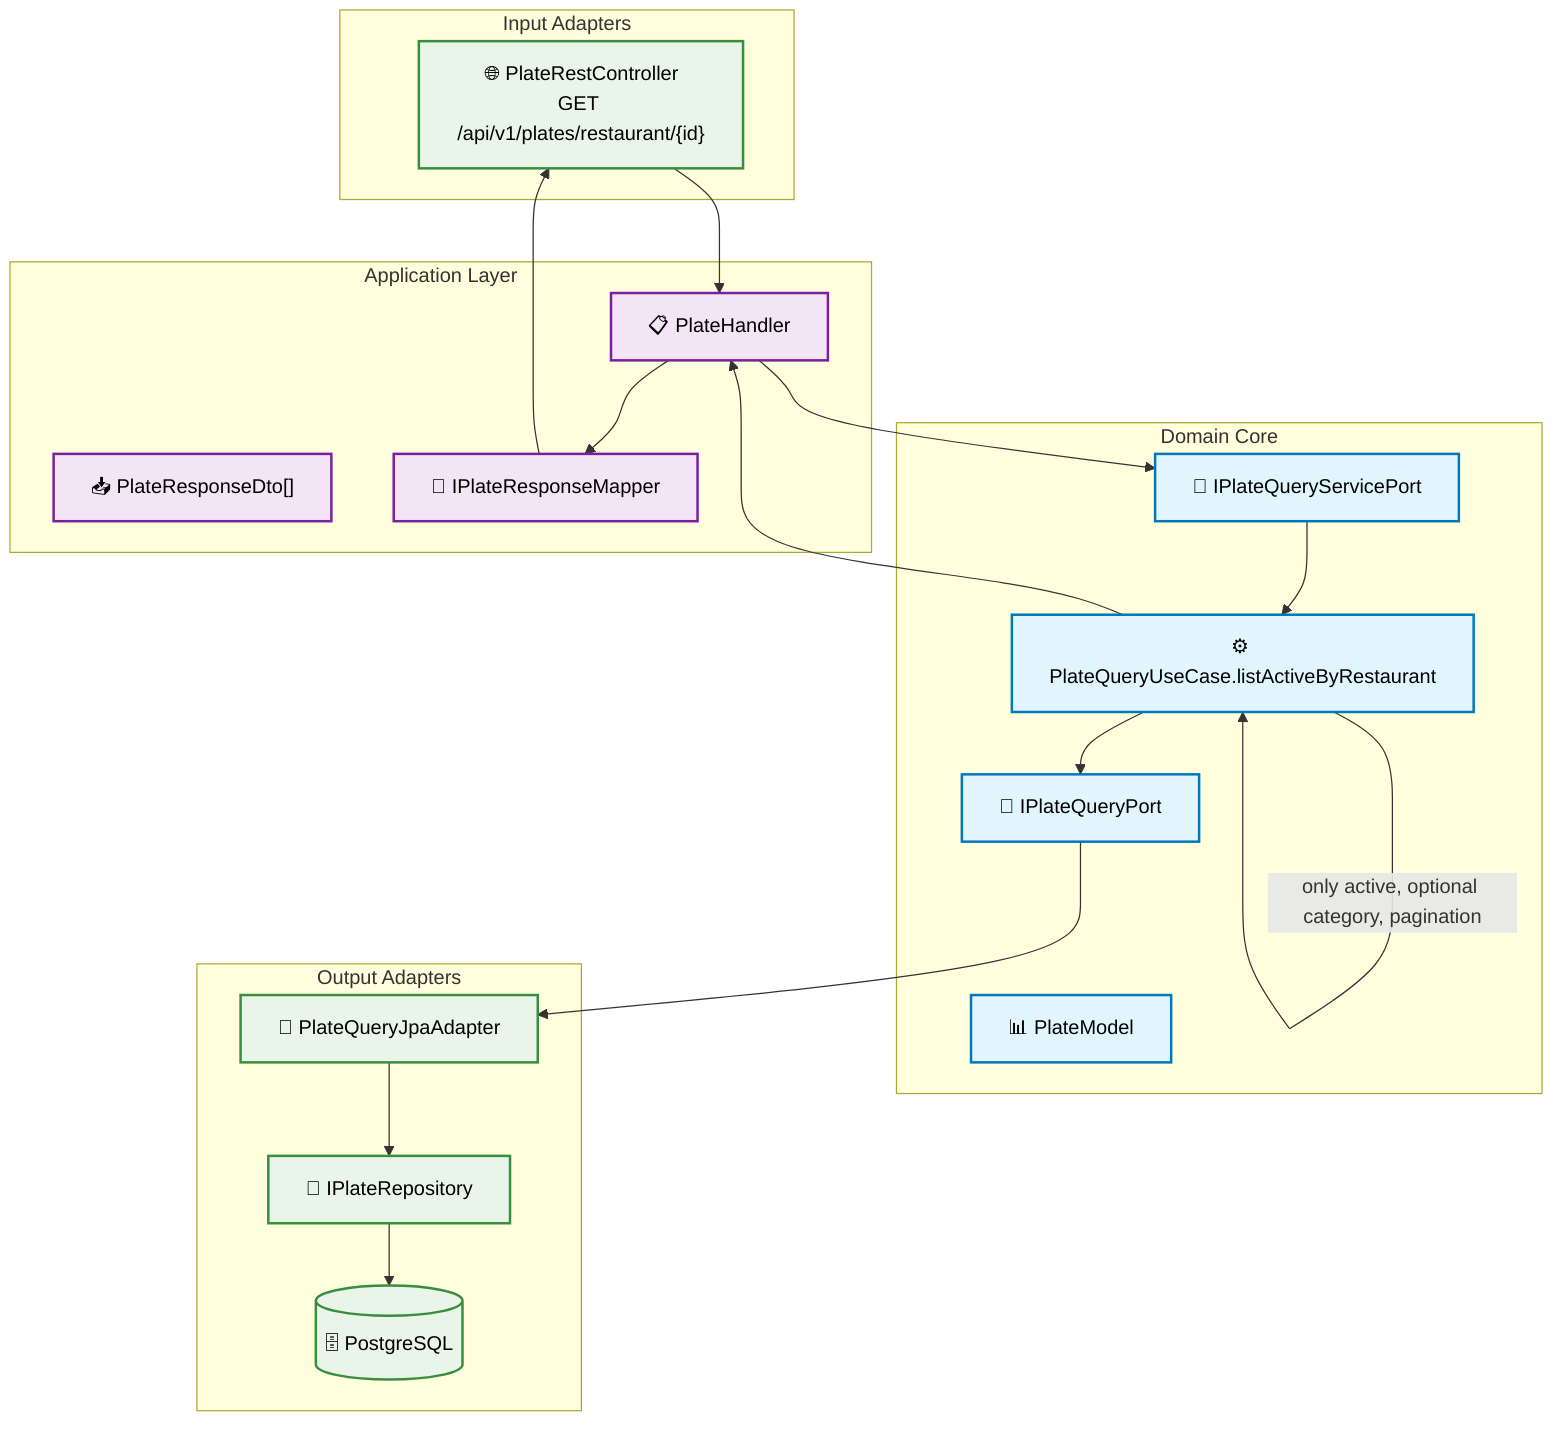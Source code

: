 graph TB
    %% HU-010: List Plates by Restaurant (high contrast)

    subgraph "Input Adapters"
        REST["🌐 PlateRestController\nGET /api/v1/plates/restaurant/{id}"]
    end

    subgraph "Application Layer"
        HANDLER["📋 PlateHandler"]
        RES_DTO["📥 PlateResponseDto[]"]
        RES_MAP["🔄 IPlateResponseMapper"]
    end

    subgraph "Domain Core"
        MODEL["📊 PlateModel"]
        USECASE["⚙️ PlateQueryUseCase.listActiveByRestaurant"]
        API_PORT["🔌 IPlateQueryServicePort"]
        SPI_PORT["🔌 IPlateQueryPort"]
    end

    subgraph "Output Adapters"
        JPA_ADAPTER["💾 PlateQueryJpaAdapter"]
        REPO["🏪 IPlateRepository"]
        DB[("🗄️ PostgreSQL")]
    end

    REST --> HANDLER
    HANDLER --> API_PORT
    API_PORT --> USECASE
    USECASE --> SPI_PORT
    SPI_PORT --> JPA_ADAPTER
    JPA_ADAPTER --> REPO
    REPO --> DB
    USECASE --> HANDLER
    HANDLER --> RES_MAP
    RES_MAP --> REST

    %% Notes
    USECASE --> |"only active, optional category, pagination"| USECASE

    %% Styles
    classDef domain fill:#e1f5fe,stroke:#0277bd,stroke-width:2px,color:#000000
    classDef app fill:#f3e5f5,stroke:#7b1fa2,stroke-width:2px,color:#000000
    classDef infra fill:#e8f5e8,stroke:#388e3c,stroke-width:2px,color:#000000

    class MODEL,USECASE,API_PORT,SPI_PORT domain
    class HANDLER,RES_DTO,RES_MAP app
    class REST,JPA_ADAPTER,REPO,DB infra